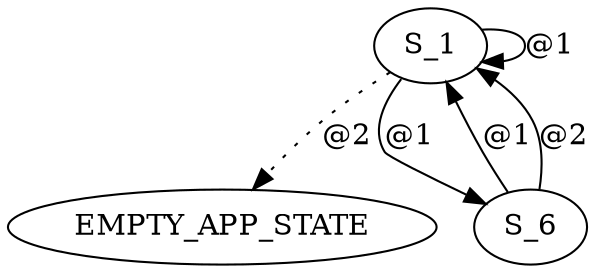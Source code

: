 digraph graphtest {
  S_1 -> EMPTY_APP_STATE  [ style=dotted,label="@2"] ;
  S_1 -> S_1  [ label="@1"] ;
  S_1 -> S_6  [ label="@1"] ;
  S_6 -> S_1  [ label="@1"] ;
  S_6 -> S_1  [ label="@2"] ;
}